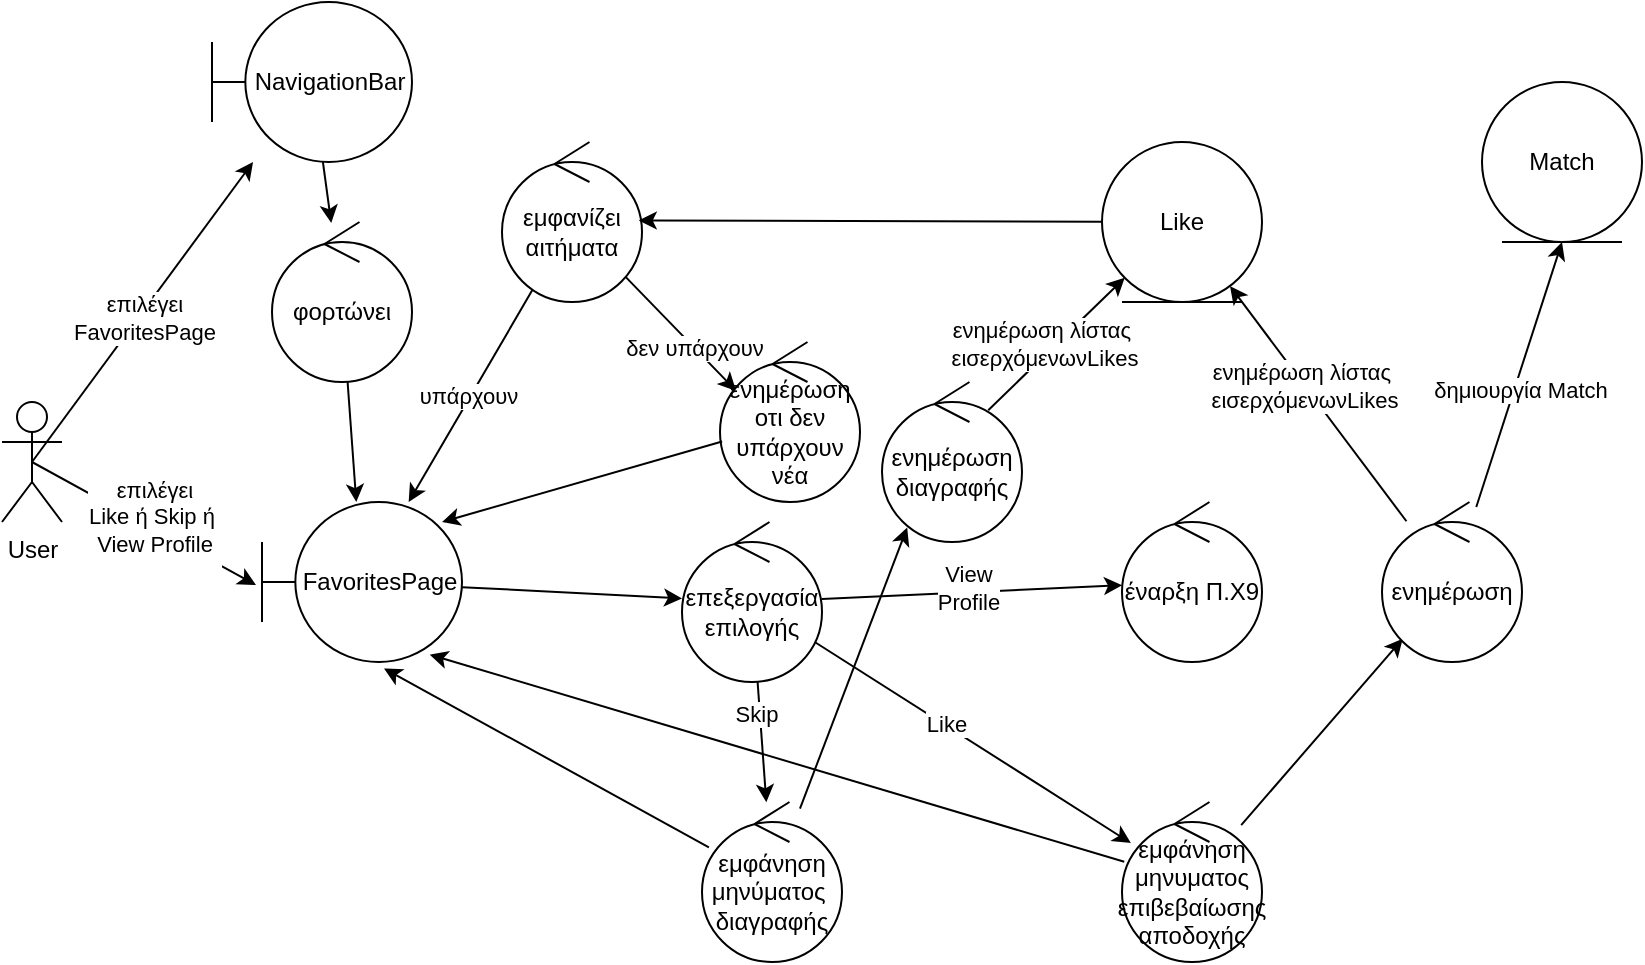 <mxfile version="27.0.9">
  <diagram name="Page-1" id="gA3G4DaGv4zulem_oDaO">
    <mxGraphModel dx="524" dy="1817" grid="1" gridSize="10" guides="1" tooltips="1" connect="1" arrows="1" fold="1" page="1" pageScale="1" pageWidth="827" pageHeight="1169" math="0" shadow="0">
      <root>
        <mxCell id="0" />
        <mxCell id="1" parent="0" />
        <mxCell id="Scl-Rc-_g2JWEkUubuvL-7" style="rounded=0;orthogonalLoop=1;jettySize=auto;html=1;exitX=0.5;exitY=0.5;exitDx=0;exitDy=0;exitPerimeter=0;entryX=-0.03;entryY=0.519;entryDx=0;entryDy=0;entryPerimeter=0;" parent="1" source="Scl-Rc-_g2JWEkUubuvL-1" target="sXF0VC6jIuS_-zfSwY9B-1" edge="1">
          <mxGeometry relative="1" as="geometry">
            <mxPoint x="251.2" y="177.6" as="targetPoint" />
          </mxGeometry>
        </mxCell>
        <mxCell id="sXF0VC6jIuS_-zfSwY9B-3" value="επιλέγει&lt;div&gt;Like ή Skip ή&amp;nbsp;&lt;/div&gt;&lt;div&gt;View Profile&lt;br&gt;&lt;div&gt;&lt;br&gt;&lt;/div&gt;&lt;/div&gt;" style="edgeLabel;html=1;align=center;verticalAlign=middle;resizable=0;points=[];" parent="Scl-Rc-_g2JWEkUubuvL-7" vertex="1" connectable="0">
          <mxGeometry x="0.088" relative="1" as="geometry">
            <mxPoint as="offset" />
          </mxGeometry>
        </mxCell>
        <mxCell id="qMqb2MKzTKp5MS8XHK-1-2" style="rounded=0;orthogonalLoop=1;jettySize=auto;html=1;exitX=0.5;exitY=0.5;exitDx=0;exitDy=0;exitPerimeter=0;" parent="1" source="Scl-Rc-_g2JWEkUubuvL-1" target="qMqb2MKzTKp5MS8XHK-1-1" edge="1">
          <mxGeometry relative="1" as="geometry" />
        </mxCell>
        <mxCell id="qMqb2MKzTKp5MS8XHK-1-3" value="επιλέγει&lt;div&gt;FavoritesPage&lt;/div&gt;" style="edgeLabel;html=1;align=center;verticalAlign=middle;resizable=0;points=[];" parent="qMqb2MKzTKp5MS8XHK-1-2" vertex="1" connectable="0">
          <mxGeometry x="-0.023" y="-1" relative="1" as="geometry">
            <mxPoint x="1" as="offset" />
          </mxGeometry>
        </mxCell>
        <mxCell id="Scl-Rc-_g2JWEkUubuvL-1" value="User" style="shape=umlActor;verticalLabelPosition=bottom;verticalAlign=top;html=1;outlineConnect=0;" parent="1" vertex="1">
          <mxGeometry x="20" y="80" width="30" height="60" as="geometry" />
        </mxCell>
        <mxCell id="Scl-Rc-_g2JWEkUubuvL-41" style="edgeStyle=none;rounded=0;orthogonalLoop=1;jettySize=auto;html=1;entryX=-0.03;entryY=0.508;entryDx=0;entryDy=0;entryPerimeter=0;" parent="1" edge="1">
          <mxGeometry relative="1" as="geometry">
            <mxPoint x="247" y="160.64" as="targetPoint" />
            <Array as="points">
              <mxPoint x="60" y="410" />
              <mxPoint x="60" y="160" />
            </Array>
          </mxGeometry>
        </mxCell>
        <mxCell id="sXF0VC6jIuS_-zfSwY9B-9" value="" style="edgeStyle=none;rounded=0;orthogonalLoop=1;jettySize=auto;html=1;" parent="1" source="sXF0VC6jIuS_-zfSwY9B-1" target="sXF0VC6jIuS_-zfSwY9B-8" edge="1">
          <mxGeometry relative="1" as="geometry" />
        </mxCell>
        <mxCell id="sXF0VC6jIuS_-zfSwY9B-1" value="FavoritesPage" style="shape=umlBoundary;whiteSpace=wrap;html=1;" parent="1" vertex="1">
          <mxGeometry x="150" y="130" width="100" height="80" as="geometry" />
        </mxCell>
        <mxCell id="sXF0VC6jIuS_-zfSwY9B-7" value="" style="edgeStyle=none;rounded=0;orthogonalLoop=1;jettySize=auto;html=1;" parent="1" source="sXF0VC6jIuS_-zfSwY9B-5" target="sXF0VC6jIuS_-zfSwY9B-1" edge="1">
          <mxGeometry relative="1" as="geometry" />
        </mxCell>
        <mxCell id="sXF0VC6jIuS_-zfSwY9B-18" value="υπάρχουν" style="edgeLabel;html=1;align=center;verticalAlign=middle;resizable=0;points=[];" parent="sXF0VC6jIuS_-zfSwY9B-7" vertex="1" connectable="0">
          <mxGeometry x="0.011" y="-2" relative="1" as="geometry">
            <mxPoint as="offset" />
          </mxGeometry>
        </mxCell>
        <mxCell id="sXF0VC6jIuS_-zfSwY9B-19" style="edgeStyle=none;rounded=0;orthogonalLoop=1;jettySize=auto;html=1;entryX=0.115;entryY=0.305;entryDx=0;entryDy=0;entryPerimeter=0;" parent="1" source="sXF0VC6jIuS_-zfSwY9B-5" target="sXF0VC6jIuS_-zfSwY9B-21" edge="1">
          <mxGeometry relative="1" as="geometry">
            <mxPoint x="400" y="90" as="targetPoint" />
          </mxGeometry>
        </mxCell>
        <mxCell id="sXF0VC6jIuS_-zfSwY9B-20" value="δεν υπάρχουν" style="edgeLabel;html=1;align=center;verticalAlign=middle;resizable=0;points=[];" parent="sXF0VC6jIuS_-zfSwY9B-19" vertex="1" connectable="0">
          <mxGeometry x="0.24" relative="1" as="geometry">
            <mxPoint as="offset" />
          </mxGeometry>
        </mxCell>
        <mxCell id="sXF0VC6jIuS_-zfSwY9B-5" value="εμφανίζει&lt;div&gt;αιτήματα&lt;/div&gt;" style="ellipse;shape=umlControl;whiteSpace=wrap;html=1;" parent="1" vertex="1">
          <mxGeometry x="270" y="-50" width="70" height="80" as="geometry" />
        </mxCell>
        <mxCell id="sXF0VC6jIuS_-zfSwY9B-11" value="" style="edgeStyle=none;rounded=0;orthogonalLoop=1;jettySize=auto;html=1;" parent="1" source="sXF0VC6jIuS_-zfSwY9B-8" target="sXF0VC6jIuS_-zfSwY9B-10" edge="1">
          <mxGeometry relative="1" as="geometry" />
        </mxCell>
        <mxCell id="sXF0VC6jIuS_-zfSwY9B-17" value="Like" style="edgeLabel;html=1;align=center;verticalAlign=middle;resizable=0;points=[];" parent="sXF0VC6jIuS_-zfSwY9B-11" vertex="1" connectable="0">
          <mxGeometry x="-0.172" y="1" relative="1" as="geometry">
            <mxPoint as="offset" />
          </mxGeometry>
        </mxCell>
        <mxCell id="sXF0VC6jIuS_-zfSwY9B-31" value="" style="edgeStyle=none;rounded=0;orthogonalLoop=1;jettySize=auto;html=1;" parent="1" source="sXF0VC6jIuS_-zfSwY9B-8" target="sXF0VC6jIuS_-zfSwY9B-30" edge="1">
          <mxGeometry relative="1" as="geometry" />
        </mxCell>
        <mxCell id="sXF0VC6jIuS_-zfSwY9B-32" value="View&lt;div&gt;Profile&lt;/div&gt;" style="edgeLabel;html=1;align=center;verticalAlign=middle;resizable=0;points=[];" parent="sXF0VC6jIuS_-zfSwY9B-31" vertex="1" connectable="0">
          <mxGeometry x="-0.025" y="2" relative="1" as="geometry">
            <mxPoint as="offset" />
          </mxGeometry>
        </mxCell>
        <mxCell id="sXF0VC6jIuS_-zfSwY9B-8" value="επεξεργασία επιλογής" style="ellipse;shape=umlControl;whiteSpace=wrap;html=1;" parent="1" vertex="1">
          <mxGeometry x="360" y="140" width="70" height="80" as="geometry" />
        </mxCell>
        <mxCell id="sXF0VC6jIuS_-zfSwY9B-14" value="" style="edgeStyle=none;rounded=0;orthogonalLoop=1;jettySize=auto;html=1;" parent="1" source="sXF0VC6jIuS_-zfSwY9B-10" target="sXF0VC6jIuS_-zfSwY9B-13" edge="1">
          <mxGeometry relative="1" as="geometry" />
        </mxCell>
        <mxCell id="sXF0VC6jIuS_-zfSwY9B-10" value="εμφάνηση&lt;div&gt;μηνυματος&lt;/div&gt;&lt;div&gt;επιβεβαίωσης&lt;/div&gt;&lt;div&gt;αποδοχής&lt;/div&gt;" style="ellipse;shape=umlControl;whiteSpace=wrap;html=1;" parent="1" vertex="1">
          <mxGeometry x="580" y="280" width="70" height="80" as="geometry" />
        </mxCell>
        <mxCell id="sXF0VC6jIuS_-zfSwY9B-12" style="edgeStyle=none;rounded=0;orthogonalLoop=1;jettySize=auto;html=1;entryX=0.839;entryY=0.954;entryDx=0;entryDy=0;entryPerimeter=0;" parent="1" source="sXF0VC6jIuS_-zfSwY9B-10" target="sXF0VC6jIuS_-zfSwY9B-1" edge="1">
          <mxGeometry relative="1" as="geometry" />
        </mxCell>
        <mxCell id="sXF0VC6jIuS_-zfSwY9B-24" value="" style="edgeStyle=none;rounded=0;orthogonalLoop=1;jettySize=auto;html=1;" parent="1" source="sXF0VC6jIuS_-zfSwY9B-13" target="sXF0VC6jIuS_-zfSwY9B-23" edge="1">
          <mxGeometry relative="1" as="geometry" />
        </mxCell>
        <mxCell id="2steHsERjBpkpzstl4HL-6" value="ενημέρωση λίστας&amp;nbsp;&lt;div&gt;εισερχόμενωνLikes&lt;/div&gt;" style="edgeLabel;html=1;align=center;verticalAlign=middle;resizable=0;points=[];" parent="sXF0VC6jIuS_-zfSwY9B-24" vertex="1" connectable="0">
          <mxGeometry x="0.162" relative="1" as="geometry">
            <mxPoint y="1" as="offset" />
          </mxGeometry>
        </mxCell>
        <mxCell id="sXF0VC6jIuS_-zfSwY9B-13" value="ενημέρωση" style="ellipse;shape=umlControl;whiteSpace=wrap;html=1;" parent="1" vertex="1">
          <mxGeometry x="710" y="130" width="70" height="80" as="geometry" />
        </mxCell>
        <mxCell id="sXF0VC6jIuS_-zfSwY9B-15" value="Match" style="ellipse;shape=umlEntity;whiteSpace=wrap;html=1;" parent="1" vertex="1">
          <mxGeometry x="760" y="-80" width="80" height="80" as="geometry" />
        </mxCell>
        <mxCell id="sXF0VC6jIuS_-zfSwY9B-16" style="edgeStyle=none;rounded=0;orthogonalLoop=1;jettySize=auto;html=1;entryX=0.5;entryY=1;entryDx=0;entryDy=0;" parent="1" source="sXF0VC6jIuS_-zfSwY9B-13" target="sXF0VC6jIuS_-zfSwY9B-15" edge="1">
          <mxGeometry relative="1" as="geometry" />
        </mxCell>
        <mxCell id="qMqb2MKzTKp5MS8XHK-1-7" value="δημιουργία Match" style="edgeLabel;html=1;align=center;verticalAlign=middle;resizable=0;points=[];" parent="sXF0VC6jIuS_-zfSwY9B-16" vertex="1" connectable="0">
          <mxGeometry x="-0.099" y="-2" relative="1" as="geometry">
            <mxPoint as="offset" />
          </mxGeometry>
        </mxCell>
        <mxCell id="sXF0VC6jIuS_-zfSwY9B-21" value="ενημέρωση&lt;div&gt;οτι δεν υπάρχουν νέα&lt;/div&gt;" style="ellipse;shape=umlControl;whiteSpace=wrap;html=1;" parent="1" vertex="1">
          <mxGeometry x="379" y="50" width="70" height="80" as="geometry" />
        </mxCell>
        <mxCell id="sXF0VC6jIuS_-zfSwY9B-22" style="edgeStyle=none;rounded=0;orthogonalLoop=1;jettySize=auto;html=1;entryX=0.9;entryY=0.125;entryDx=0;entryDy=0;entryPerimeter=0;" parent="1" source="sXF0VC6jIuS_-zfSwY9B-21" target="sXF0VC6jIuS_-zfSwY9B-1" edge="1">
          <mxGeometry relative="1" as="geometry" />
        </mxCell>
        <mxCell id="sXF0VC6jIuS_-zfSwY9B-23" value="Like" style="ellipse;shape=umlEntity;whiteSpace=wrap;html=1;" parent="1" vertex="1">
          <mxGeometry x="570" y="-50" width="80" height="80" as="geometry" />
        </mxCell>
        <mxCell id="2steHsERjBpkpzstl4HL-2" style="rounded=0;orthogonalLoop=1;jettySize=auto;html=1;exitX=0.759;exitY=0.176;exitDx=0;exitDy=0;exitPerimeter=0;" parent="1" source="2steHsERjBpkpzstl4HL-4" target="sXF0VC6jIuS_-zfSwY9B-23" edge="1">
          <mxGeometry relative="1" as="geometry" />
        </mxCell>
        <mxCell id="2steHsERjBpkpzstl4HL-3" value="ενημέρωση λίστας&amp;nbsp;&lt;div&gt;εισερχόμενωνLikes&lt;/div&gt;" style="edgeLabel;html=1;align=center;verticalAlign=middle;resizable=0;points=[];" parent="2steHsERjBpkpzstl4HL-2" vertex="1" connectable="0">
          <mxGeometry x="0.294" y="4" relative="1" as="geometry">
            <mxPoint x="-14" y="12" as="offset" />
          </mxGeometry>
        </mxCell>
        <mxCell id="sXF0VC6jIuS_-zfSwY9B-26" value="εμφάνηση μηνύματος&amp;nbsp;&lt;div&gt;διαγραφής&lt;/div&gt;" style="ellipse;shape=umlControl;whiteSpace=wrap;html=1;" parent="1" vertex="1">
          <mxGeometry x="370" y="280" width="70" height="80" as="geometry" />
        </mxCell>
        <mxCell id="sXF0VC6jIuS_-zfSwY9B-27" style="edgeStyle=none;rounded=0;orthogonalLoop=1;jettySize=auto;html=1;" parent="1" source="sXF0VC6jIuS_-zfSwY9B-8" target="sXF0VC6jIuS_-zfSwY9B-26" edge="1">
          <mxGeometry relative="1" as="geometry" />
        </mxCell>
        <mxCell id="sXF0VC6jIuS_-zfSwY9B-28" value="Skip" style="edgeLabel;html=1;align=center;verticalAlign=middle;resizable=0;points=[];" parent="sXF0VC6jIuS_-zfSwY9B-27" vertex="1" connectable="0">
          <mxGeometry x="-0.494" y="-2" relative="1" as="geometry">
            <mxPoint as="offset" />
          </mxGeometry>
        </mxCell>
        <mxCell id="sXF0VC6jIuS_-zfSwY9B-29" style="edgeStyle=none;rounded=0;orthogonalLoop=1;jettySize=auto;html=1;entryX=0.61;entryY=1.04;entryDx=0;entryDy=0;entryPerimeter=0;" parent="1" source="sXF0VC6jIuS_-zfSwY9B-26" target="sXF0VC6jIuS_-zfSwY9B-1" edge="1">
          <mxGeometry relative="1" as="geometry" />
        </mxCell>
        <mxCell id="sXF0VC6jIuS_-zfSwY9B-30" value="έναρξη Π.Χ9" style="ellipse;shape=umlControl;whiteSpace=wrap;html=1;" parent="1" vertex="1">
          <mxGeometry x="580" y="130" width="70" height="80" as="geometry" />
        </mxCell>
        <mxCell id="8k10ns6VT3fsRnLz1Jn3-1" style="rounded=0;orthogonalLoop=1;jettySize=auto;html=1;entryX=0.977;entryY=0.49;entryDx=0;entryDy=0;entryPerimeter=0;" parent="1" source="sXF0VC6jIuS_-zfSwY9B-23" target="sXF0VC6jIuS_-zfSwY9B-5" edge="1">
          <mxGeometry relative="1" as="geometry">
            <Array as="points" />
          </mxGeometry>
        </mxCell>
        <mxCell id="2steHsERjBpkpzstl4HL-4" value="ενημέρωση&lt;div&gt;διαγραφής&lt;/div&gt;" style="ellipse;shape=umlControl;whiteSpace=wrap;html=1;" parent="1" vertex="1">
          <mxGeometry x="460" y="70" width="70" height="80" as="geometry" />
        </mxCell>
        <mxCell id="2steHsERjBpkpzstl4HL-5" style="rounded=0;orthogonalLoop=1;jettySize=auto;html=1;entryX=0.18;entryY=0.909;entryDx=0;entryDy=0;entryPerimeter=0;" parent="1" source="sXF0VC6jIuS_-zfSwY9B-26" target="2steHsERjBpkpzstl4HL-4" edge="1">
          <mxGeometry relative="1" as="geometry" />
        </mxCell>
        <mxCell id="qMqb2MKzTKp5MS8XHK-1-5" value="" style="rounded=0;orthogonalLoop=1;jettySize=auto;html=1;" parent="1" source="qMqb2MKzTKp5MS8XHK-1-1" target="qMqb2MKzTKp5MS8XHK-1-4" edge="1">
          <mxGeometry relative="1" as="geometry" />
        </mxCell>
        <mxCell id="qMqb2MKzTKp5MS8XHK-1-1" value="NavigationBar" style="shape=umlBoundary;whiteSpace=wrap;html=1;" parent="1" vertex="1">
          <mxGeometry x="125" y="-120" width="100" height="80" as="geometry" />
        </mxCell>
        <mxCell id="qMqb2MKzTKp5MS8XHK-1-6" value="" style="rounded=0;orthogonalLoop=1;jettySize=auto;html=1;" parent="1" source="qMqb2MKzTKp5MS8XHK-1-4" target="sXF0VC6jIuS_-zfSwY9B-1" edge="1">
          <mxGeometry relative="1" as="geometry" />
        </mxCell>
        <mxCell id="qMqb2MKzTKp5MS8XHK-1-4" value="φορτώνει" style="ellipse;shape=umlControl;whiteSpace=wrap;html=1;" parent="1" vertex="1">
          <mxGeometry x="155" y="-10" width="70" height="80" as="geometry" />
        </mxCell>
      </root>
    </mxGraphModel>
  </diagram>
</mxfile>

